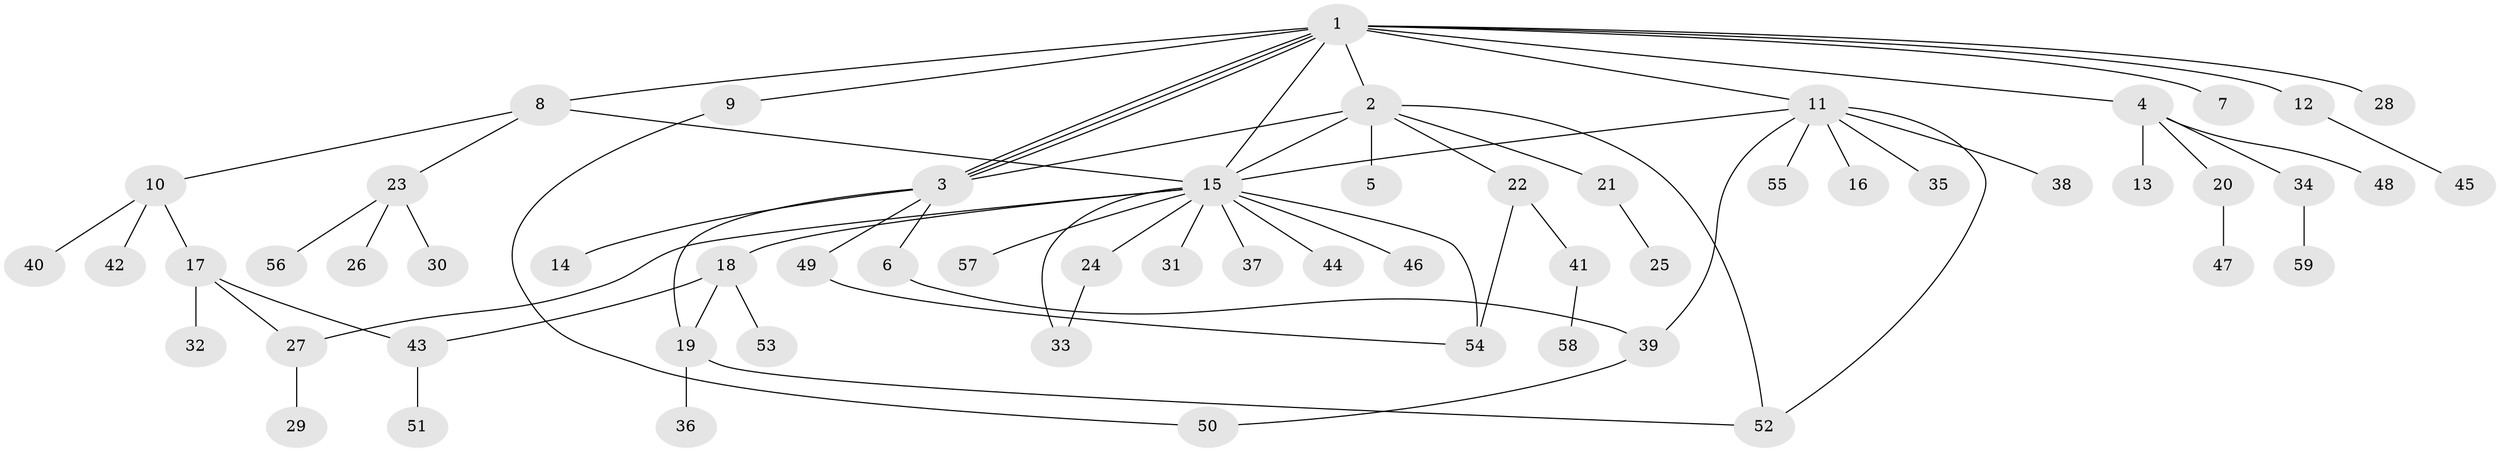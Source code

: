 // Generated by graph-tools (version 1.1) at 2025/01/03/09/25 03:01:51]
// undirected, 59 vertices, 74 edges
graph export_dot {
graph [start="1"]
  node [color=gray90,style=filled];
  1;
  2;
  3;
  4;
  5;
  6;
  7;
  8;
  9;
  10;
  11;
  12;
  13;
  14;
  15;
  16;
  17;
  18;
  19;
  20;
  21;
  22;
  23;
  24;
  25;
  26;
  27;
  28;
  29;
  30;
  31;
  32;
  33;
  34;
  35;
  36;
  37;
  38;
  39;
  40;
  41;
  42;
  43;
  44;
  45;
  46;
  47;
  48;
  49;
  50;
  51;
  52;
  53;
  54;
  55;
  56;
  57;
  58;
  59;
  1 -- 2;
  1 -- 3;
  1 -- 3;
  1 -- 3;
  1 -- 4;
  1 -- 7;
  1 -- 8;
  1 -- 9;
  1 -- 11;
  1 -- 12;
  1 -- 15;
  1 -- 28;
  2 -- 3;
  2 -- 5;
  2 -- 15;
  2 -- 21;
  2 -- 22;
  2 -- 52;
  3 -- 6;
  3 -- 14;
  3 -- 19;
  3 -- 49;
  4 -- 13;
  4 -- 20;
  4 -- 34;
  4 -- 48;
  6 -- 39;
  8 -- 10;
  8 -- 15;
  8 -- 23;
  9 -- 50;
  10 -- 17;
  10 -- 40;
  10 -- 42;
  11 -- 15;
  11 -- 16;
  11 -- 35;
  11 -- 38;
  11 -- 39;
  11 -- 52;
  11 -- 55;
  12 -- 45;
  15 -- 18;
  15 -- 24;
  15 -- 27;
  15 -- 31;
  15 -- 33;
  15 -- 37;
  15 -- 44;
  15 -- 46;
  15 -- 54;
  15 -- 57;
  17 -- 27;
  17 -- 32;
  17 -- 43;
  18 -- 19;
  18 -- 43;
  18 -- 53;
  19 -- 36;
  19 -- 52;
  20 -- 47;
  21 -- 25;
  22 -- 41;
  22 -- 54;
  23 -- 26;
  23 -- 30;
  23 -- 56;
  24 -- 33;
  27 -- 29;
  34 -- 59;
  39 -- 50;
  41 -- 58;
  43 -- 51;
  49 -- 54;
}
